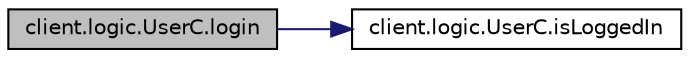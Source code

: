 digraph "client.logic.UserC.login"
{
  edge [fontname="Helvetica",fontsize="10",labelfontname="Helvetica",labelfontsize="10"];
  node [fontname="Helvetica",fontsize="10",shape=record];
  rankdir="LR";
  Node18 [label="client.logic.UserC.login",height=0.2,width=0.4,color="black", fillcolor="grey75", style="filled", fontcolor="black"];
  Node18 -> Node19 [color="midnightblue",fontsize="10",style="solid"];
  Node19 [label="client.logic.UserC.isLoggedIn",height=0.2,width=0.4,color="black", fillcolor="white", style="filled",URL="$classclient_1_1logic_1_1_user_c.html#ad4fb84e487e917c202a4e1bcdea62dd5"];
}
